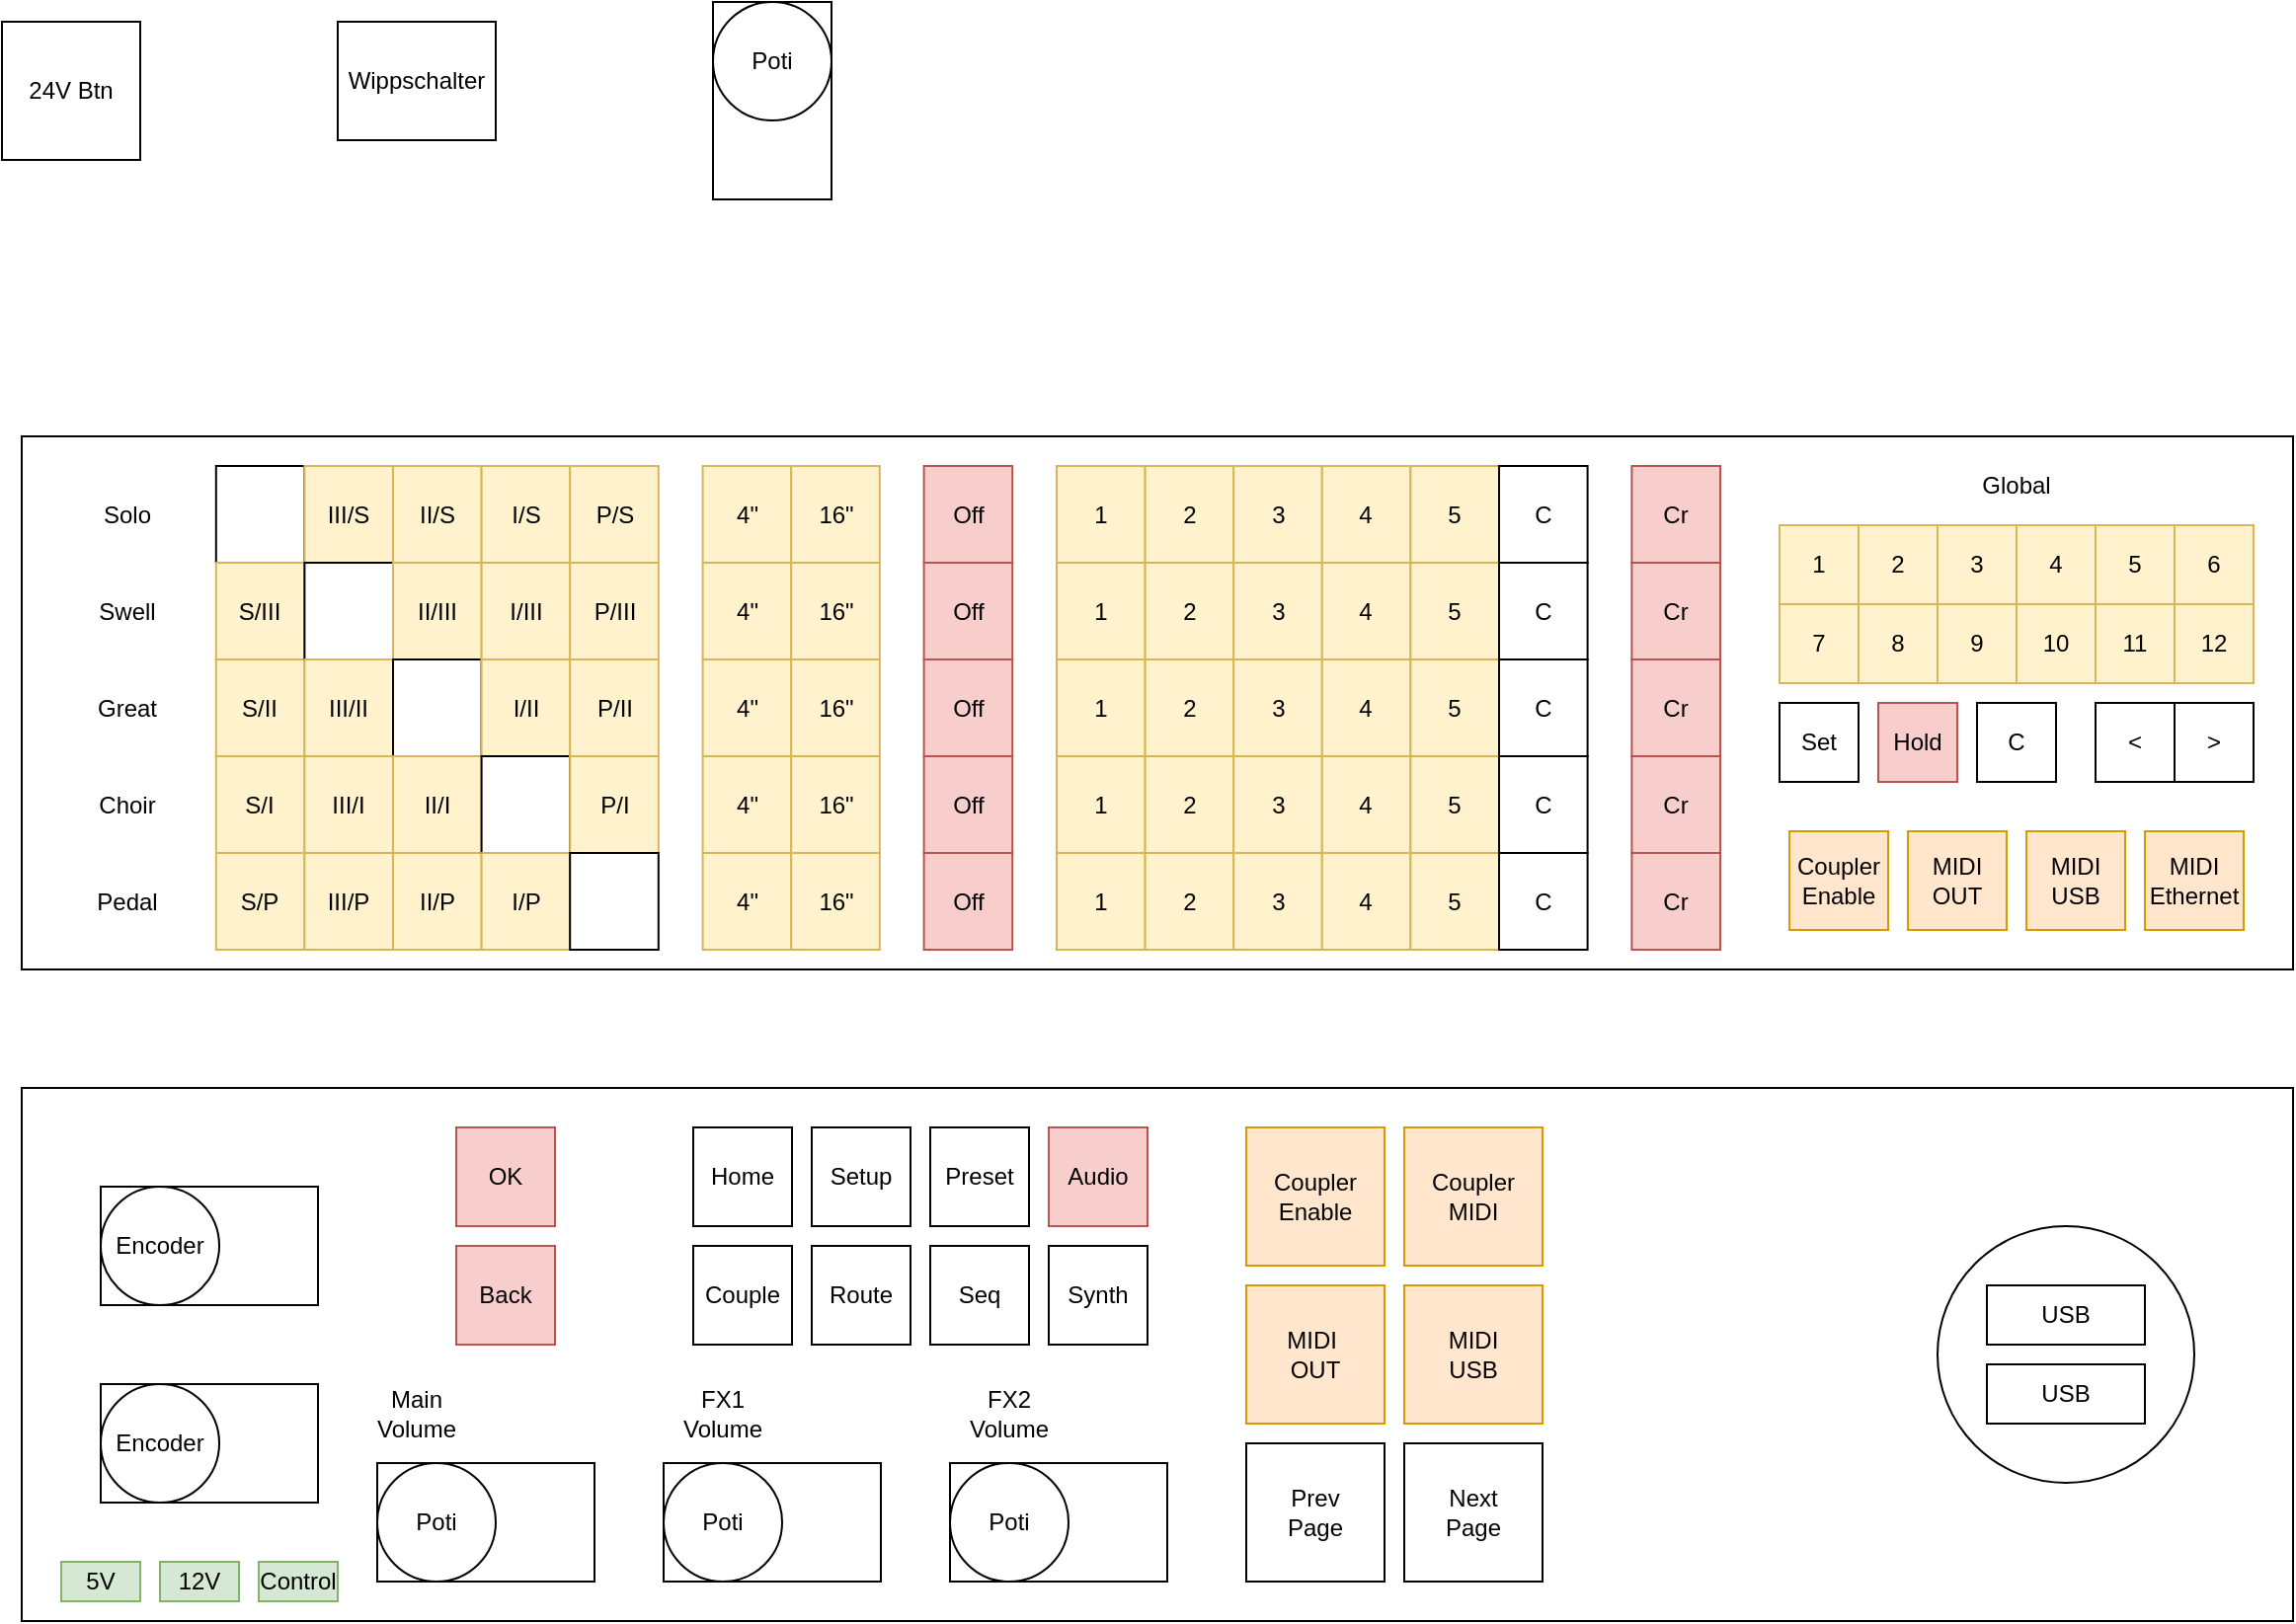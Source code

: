 <mxfile version="24.7.17">
  <diagram name="Page-1" id="-pgPHjdQSfQavGY86Az-">
    <mxGraphModel dx="1541" dy="455" grid="1" gridSize="10" guides="1" tooltips="1" connect="1" arrows="1" fold="1" page="1" pageScale="1" pageWidth="850" pageHeight="1100" math="0" shadow="0">
      <root>
        <mxCell id="0" />
        <mxCell id="1" parent="0" />
        <mxCell id="5CnpQcvF3NgObZ_mpEZ_-11" value="" style="rounded=0;whiteSpace=wrap;html=1;" vertex="1" parent="1">
          <mxGeometry x="40" y="230" width="60" height="100" as="geometry" />
        </mxCell>
        <mxCell id="5CnpQcvF3NgObZ_mpEZ_-1" value="" style="rounded=0;whiteSpace=wrap;html=1;" vertex="1" parent="1">
          <mxGeometry x="-310" y="450" width="1150" height="270" as="geometry" />
        </mxCell>
        <mxCell id="5CnpQcvF3NgObZ_mpEZ_-2" value="" style="rounded=0;whiteSpace=wrap;html=1;" vertex="1" parent="1">
          <mxGeometry x="-310" y="780" width="1150" height="270" as="geometry" />
        </mxCell>
        <mxCell id="5CnpQcvF3NgObZ_mpEZ_-3" value="" style="ellipse;whiteSpace=wrap;html=1;aspect=fixed;" vertex="1" parent="1">
          <mxGeometry x="660" y="850" width="130" height="130" as="geometry" />
        </mxCell>
        <mxCell id="5CnpQcvF3NgObZ_mpEZ_-4" value="USB" style="rounded=0;whiteSpace=wrap;html=1;" vertex="1" parent="1">
          <mxGeometry x="685" y="880" width="80" height="30" as="geometry" />
        </mxCell>
        <mxCell id="5CnpQcvF3NgObZ_mpEZ_-5" value="USB" style="rounded=0;whiteSpace=wrap;html=1;" vertex="1" parent="1">
          <mxGeometry x="685" y="920" width="80" height="30" as="geometry" />
        </mxCell>
        <mxCell id="5CnpQcvF3NgObZ_mpEZ_-8" value="24V Btn" style="rounded=0;whiteSpace=wrap;html=1;" vertex="1" parent="1">
          <mxGeometry x="-320" y="240" width="70" height="70" as="geometry" />
        </mxCell>
        <mxCell id="5CnpQcvF3NgObZ_mpEZ_-9" value="Wippschalter" style="rounded=0;whiteSpace=wrap;html=1;" vertex="1" parent="1">
          <mxGeometry x="-150" y="240" width="80" height="60" as="geometry" />
        </mxCell>
        <mxCell id="5CnpQcvF3NgObZ_mpEZ_-10" value="Poti" style="ellipse;whiteSpace=wrap;html=1;aspect=fixed;" vertex="1" parent="1">
          <mxGeometry x="40" y="230" width="60" height="60" as="geometry" />
        </mxCell>
        <mxCell id="5CnpQcvF3NgObZ_mpEZ_-41" value="" style="rounded=0;whiteSpace=wrap;html=1;" vertex="1" parent="1">
          <mxGeometry x="-130" y="970" width="110" height="60" as="geometry" />
        </mxCell>
        <mxCell id="5CnpQcvF3NgObZ_mpEZ_-42" value="Poti" style="ellipse;whiteSpace=wrap;html=1;aspect=fixed;" vertex="1" parent="1">
          <mxGeometry x="-130" y="970" width="60" height="60" as="geometry" />
        </mxCell>
        <mxCell id="5CnpQcvF3NgObZ_mpEZ_-43" value="" style="rounded=0;whiteSpace=wrap;html=1;" vertex="1" parent="1">
          <mxGeometry x="15" y="970" width="110" height="60" as="geometry" />
        </mxCell>
        <mxCell id="5CnpQcvF3NgObZ_mpEZ_-44" value="Poti" style="ellipse;whiteSpace=wrap;html=1;aspect=fixed;" vertex="1" parent="1">
          <mxGeometry x="15" y="970" width="60" height="60" as="geometry" />
        </mxCell>
        <mxCell id="5CnpQcvF3NgObZ_mpEZ_-45" value="" style="rounded=0;whiteSpace=wrap;html=1;" vertex="1" parent="1">
          <mxGeometry x="160" y="970" width="110" height="60" as="geometry" />
        </mxCell>
        <mxCell id="5CnpQcvF3NgObZ_mpEZ_-46" value="Poti" style="ellipse;whiteSpace=wrap;html=1;aspect=fixed;" vertex="1" parent="1">
          <mxGeometry x="160" y="970" width="60" height="60" as="geometry" />
        </mxCell>
        <mxCell id="5CnpQcvF3NgObZ_mpEZ_-47" value="&lt;div&gt;Main&lt;/div&gt;Volume" style="text;html=1;align=center;verticalAlign=middle;whiteSpace=wrap;rounded=0;" vertex="1" parent="1">
          <mxGeometry x="-140" y="930" width="60" height="30" as="geometry" />
        </mxCell>
        <mxCell id="5CnpQcvF3NgObZ_mpEZ_-48" value="" style="rounded=0;whiteSpace=wrap;html=1;" vertex="1" parent="1">
          <mxGeometry x="-270" y="830" width="110" height="60" as="geometry" />
        </mxCell>
        <mxCell id="5CnpQcvF3NgObZ_mpEZ_-49" value="Encoder" style="ellipse;whiteSpace=wrap;html=1;aspect=fixed;" vertex="1" parent="1">
          <mxGeometry x="-270" y="830" width="60" height="60" as="geometry" />
        </mxCell>
        <mxCell id="5CnpQcvF3NgObZ_mpEZ_-50" value="" style="rounded=0;whiteSpace=wrap;html=1;" vertex="1" parent="1">
          <mxGeometry x="-270" y="930" width="110" height="60" as="geometry" />
        </mxCell>
        <mxCell id="5CnpQcvF3NgObZ_mpEZ_-51" value="Encoder" style="ellipse;whiteSpace=wrap;html=1;aspect=fixed;" vertex="1" parent="1">
          <mxGeometry x="-270" y="930" width="60" height="60" as="geometry" />
        </mxCell>
        <mxCell id="5CnpQcvF3NgObZ_mpEZ_-52" value="FX1 Volume" style="text;html=1;align=center;verticalAlign=middle;whiteSpace=wrap;rounded=0;" vertex="1" parent="1">
          <mxGeometry x="15" y="930" width="60" height="30" as="geometry" />
        </mxCell>
        <mxCell id="5CnpQcvF3NgObZ_mpEZ_-53" value="FX2 Volume" style="text;html=1;align=center;verticalAlign=middle;whiteSpace=wrap;rounded=0;" vertex="1" parent="1">
          <mxGeometry x="160" y="930" width="60" height="30" as="geometry" />
        </mxCell>
        <mxCell id="5CnpQcvF3NgObZ_mpEZ_-54" value="Prev&lt;br&gt;Page" style="rounded=0;whiteSpace=wrap;html=1;" vertex="1" parent="1">
          <mxGeometry x="310" y="960" width="70" height="70" as="geometry" />
        </mxCell>
        <mxCell id="5CnpQcvF3NgObZ_mpEZ_-55" value="Next&lt;br&gt;Page" style="rounded=0;whiteSpace=wrap;html=1;" vertex="1" parent="1">
          <mxGeometry x="390" y="960" width="70" height="70" as="geometry" />
        </mxCell>
        <mxCell id="5CnpQcvF3NgObZ_mpEZ_-116" value="Global" style="text;html=1;align=center;verticalAlign=middle;whiteSpace=wrap;rounded=0;" vertex="1" parent="1">
          <mxGeometry x="670" y="460" width="60" height="30" as="geometry" />
        </mxCell>
        <mxCell id="5CnpQcvF3NgObZ_mpEZ_-117" value="Set" style="rounded=0;whiteSpace=wrap;html=1;" vertex="1" parent="1">
          <mxGeometry x="580" y="585" width="40" height="40" as="geometry" />
        </mxCell>
        <mxCell id="5CnpQcvF3NgObZ_mpEZ_-118" value="Hold" style="rounded=0;whiteSpace=wrap;html=1;fillColor=#f8cecc;strokeColor=#b85450;" vertex="1" parent="1">
          <mxGeometry x="630" y="585" width="40" height="40" as="geometry" />
        </mxCell>
        <mxCell id="5CnpQcvF3NgObZ_mpEZ_-119" value="C" style="rounded=0;whiteSpace=wrap;html=1;" vertex="1" parent="1">
          <mxGeometry x="680" y="585" width="40" height="40" as="geometry" />
        </mxCell>
        <mxCell id="5CnpQcvF3NgObZ_mpEZ_-120" value="1" style="rounded=0;whiteSpace=wrap;html=1;fillColor=#fff2cc;strokeColor=#d6b656;" vertex="1" parent="1">
          <mxGeometry x="580" y="495" width="40" height="40" as="geometry" />
        </mxCell>
        <mxCell id="5CnpQcvF3NgObZ_mpEZ_-121" value="2" style="rounded=0;whiteSpace=wrap;html=1;fillColor=#fff2cc;strokeColor=#d6b656;" vertex="1" parent="1">
          <mxGeometry x="620" y="495" width="40" height="40" as="geometry" />
        </mxCell>
        <mxCell id="5CnpQcvF3NgObZ_mpEZ_-122" value="3" style="rounded=0;whiteSpace=wrap;html=1;fillColor=#fff2cc;strokeColor=#d6b656;" vertex="1" parent="1">
          <mxGeometry x="660" y="495" width="40" height="40" as="geometry" />
        </mxCell>
        <mxCell id="5CnpQcvF3NgObZ_mpEZ_-123" value="4" style="rounded=0;whiteSpace=wrap;html=1;fillColor=#fff2cc;strokeColor=#d6b656;" vertex="1" parent="1">
          <mxGeometry x="700" y="495" width="40" height="40" as="geometry" />
        </mxCell>
        <mxCell id="5CnpQcvF3NgObZ_mpEZ_-124" value="5" style="rounded=0;whiteSpace=wrap;html=1;fillColor=#fff2cc;strokeColor=#d6b656;" vertex="1" parent="1">
          <mxGeometry x="740" y="495" width="40" height="40" as="geometry" />
        </mxCell>
        <mxCell id="5CnpQcvF3NgObZ_mpEZ_-125" value="6" style="rounded=0;whiteSpace=wrap;html=1;fillColor=#fff2cc;strokeColor=#d6b656;" vertex="1" parent="1">
          <mxGeometry x="780" y="495" width="40" height="40" as="geometry" />
        </mxCell>
        <mxCell id="5CnpQcvF3NgObZ_mpEZ_-126" value="7" style="rounded=0;whiteSpace=wrap;html=1;fillColor=#fff2cc;strokeColor=#d6b656;" vertex="1" parent="1">
          <mxGeometry x="580" y="535" width="40" height="40" as="geometry" />
        </mxCell>
        <mxCell id="5CnpQcvF3NgObZ_mpEZ_-127" value="8" style="rounded=0;whiteSpace=wrap;html=1;fillColor=#fff2cc;strokeColor=#d6b656;" vertex="1" parent="1">
          <mxGeometry x="620" y="535" width="40" height="40" as="geometry" />
        </mxCell>
        <mxCell id="5CnpQcvF3NgObZ_mpEZ_-128" value="9" style="rounded=0;whiteSpace=wrap;html=1;fillColor=#fff2cc;strokeColor=#d6b656;" vertex="1" parent="1">
          <mxGeometry x="660" y="535" width="40" height="40" as="geometry" />
        </mxCell>
        <mxCell id="5CnpQcvF3NgObZ_mpEZ_-129" value="10" style="rounded=0;whiteSpace=wrap;html=1;fillColor=#fff2cc;strokeColor=#d6b656;" vertex="1" parent="1">
          <mxGeometry x="700" y="535" width="40" height="40" as="geometry" />
        </mxCell>
        <mxCell id="5CnpQcvF3NgObZ_mpEZ_-130" value="11" style="rounded=0;whiteSpace=wrap;html=1;fillColor=#fff2cc;strokeColor=#d6b656;" vertex="1" parent="1">
          <mxGeometry x="740" y="535" width="40" height="40" as="geometry" />
        </mxCell>
        <mxCell id="5CnpQcvF3NgObZ_mpEZ_-131" value="12" style="rounded=0;whiteSpace=wrap;html=1;fillColor=#fff2cc;strokeColor=#d6b656;" vertex="1" parent="1">
          <mxGeometry x="780" y="535" width="40" height="40" as="geometry" />
        </mxCell>
        <mxCell id="5CnpQcvF3NgObZ_mpEZ_-136" value="&amp;lt;" style="rounded=0;whiteSpace=wrap;html=1;" vertex="1" parent="1">
          <mxGeometry x="740" y="585" width="40" height="40" as="geometry" />
        </mxCell>
        <mxCell id="5CnpQcvF3NgObZ_mpEZ_-137" value="&amp;gt;" style="rounded=0;whiteSpace=wrap;html=1;" vertex="1" parent="1">
          <mxGeometry x="780" y="585" width="40" height="40" as="geometry" />
        </mxCell>
        <mxCell id="5CnpQcvF3NgObZ_mpEZ_-138" value="" style="group" vertex="1" connectable="0" parent="1">
          <mxGeometry x="-290" y="465" width="840" height="245" as="geometry" />
        </mxCell>
        <mxCell id="5CnpQcvF3NgObZ_mpEZ_-6" value="" style="rounded=0;whiteSpace=wrap;html=1;" vertex="1" parent="5CnpQcvF3NgObZ_mpEZ_-138">
          <mxGeometry x="78.4" width="44.8" height="49" as="geometry" />
        </mxCell>
        <mxCell id="5CnpQcvF3NgObZ_mpEZ_-12" value="Solo" style="text;html=1;align=center;verticalAlign=middle;whiteSpace=wrap;rounded=0;" vertex="1" parent="5CnpQcvF3NgObZ_mpEZ_-138">
          <mxGeometry y="6.125" width="67.2" height="36.75" as="geometry" />
        </mxCell>
        <mxCell id="5CnpQcvF3NgObZ_mpEZ_-13" value="Swell" style="text;html=1;align=center;verticalAlign=middle;whiteSpace=wrap;rounded=0;" vertex="1" parent="5CnpQcvF3NgObZ_mpEZ_-138">
          <mxGeometry y="55.125" width="67.2" height="36.75" as="geometry" />
        </mxCell>
        <mxCell id="5CnpQcvF3NgObZ_mpEZ_-14" value="Great" style="text;html=1;align=center;verticalAlign=middle;whiteSpace=wrap;rounded=0;" vertex="1" parent="5CnpQcvF3NgObZ_mpEZ_-138">
          <mxGeometry y="104.125" width="67.2" height="36.75" as="geometry" />
        </mxCell>
        <mxCell id="5CnpQcvF3NgObZ_mpEZ_-15" value="Choir" style="text;html=1;align=center;verticalAlign=middle;whiteSpace=wrap;rounded=0;" vertex="1" parent="5CnpQcvF3NgObZ_mpEZ_-138">
          <mxGeometry y="153.125" width="67.2" height="36.75" as="geometry" />
        </mxCell>
        <mxCell id="5CnpQcvF3NgObZ_mpEZ_-16" value="Pedal" style="text;html=1;align=center;verticalAlign=middle;whiteSpace=wrap;rounded=0;" vertex="1" parent="5CnpQcvF3NgObZ_mpEZ_-138">
          <mxGeometry y="202.125" width="67.2" height="36.75" as="geometry" />
        </mxCell>
        <mxCell id="5CnpQcvF3NgObZ_mpEZ_-17" value="S/III" style="rounded=0;whiteSpace=wrap;html=1;fillColor=#fff2cc;strokeColor=#d6b656;" vertex="1" parent="5CnpQcvF3NgObZ_mpEZ_-138">
          <mxGeometry x="78.4" y="49" width="44.8" height="49" as="geometry" />
        </mxCell>
        <mxCell id="5CnpQcvF3NgObZ_mpEZ_-18" value="S/II" style="rounded=0;whiteSpace=wrap;html=1;fillColor=#fff2cc;strokeColor=#d6b656;" vertex="1" parent="5CnpQcvF3NgObZ_mpEZ_-138">
          <mxGeometry x="78.4" y="98" width="44.8" height="49" as="geometry" />
        </mxCell>
        <mxCell id="5CnpQcvF3NgObZ_mpEZ_-19" value="S/I" style="rounded=0;whiteSpace=wrap;html=1;fillColor=#fff2cc;strokeColor=#d6b656;" vertex="1" parent="5CnpQcvF3NgObZ_mpEZ_-138">
          <mxGeometry x="78.4" y="147" width="44.8" height="49" as="geometry" />
        </mxCell>
        <mxCell id="5CnpQcvF3NgObZ_mpEZ_-20" value="S/P" style="rounded=0;whiteSpace=wrap;html=1;fillColor=#fff2cc;strokeColor=#d6b656;" vertex="1" parent="5CnpQcvF3NgObZ_mpEZ_-138">
          <mxGeometry x="78.4" y="196" width="44.8" height="49" as="geometry" />
        </mxCell>
        <mxCell id="5CnpQcvF3NgObZ_mpEZ_-21" value="III/S" style="rounded=0;whiteSpace=wrap;html=1;fillColor=#fff2cc;strokeColor=#d6b656;" vertex="1" parent="5CnpQcvF3NgObZ_mpEZ_-138">
          <mxGeometry x="123.2" width="44.8" height="49" as="geometry" />
        </mxCell>
        <mxCell id="5CnpQcvF3NgObZ_mpEZ_-22" value="" style="rounded=0;whiteSpace=wrap;html=1;" vertex="1" parent="5CnpQcvF3NgObZ_mpEZ_-138">
          <mxGeometry x="123.2" y="49" width="44.8" height="49" as="geometry" />
        </mxCell>
        <mxCell id="5CnpQcvF3NgObZ_mpEZ_-23" value="III/II" style="rounded=0;whiteSpace=wrap;html=1;fillColor=#fff2cc;strokeColor=#d6b656;" vertex="1" parent="5CnpQcvF3NgObZ_mpEZ_-138">
          <mxGeometry x="123.2" y="98" width="44.8" height="49" as="geometry" />
        </mxCell>
        <mxCell id="5CnpQcvF3NgObZ_mpEZ_-24" value="III/I" style="rounded=0;whiteSpace=wrap;html=1;fillColor=#fff2cc;strokeColor=#d6b656;" vertex="1" parent="5CnpQcvF3NgObZ_mpEZ_-138">
          <mxGeometry x="123.2" y="147" width="44.8" height="49" as="geometry" />
        </mxCell>
        <mxCell id="5CnpQcvF3NgObZ_mpEZ_-25" value="III/P" style="rounded=0;whiteSpace=wrap;html=1;fillColor=#fff2cc;strokeColor=#d6b656;" vertex="1" parent="5CnpQcvF3NgObZ_mpEZ_-138">
          <mxGeometry x="123.2" y="196" width="44.8" height="49" as="geometry" />
        </mxCell>
        <mxCell id="5CnpQcvF3NgObZ_mpEZ_-26" value="II/S" style="rounded=0;whiteSpace=wrap;html=1;fillColor=#fff2cc;strokeColor=#d6b656;" vertex="1" parent="5CnpQcvF3NgObZ_mpEZ_-138">
          <mxGeometry x="168" width="44.8" height="49" as="geometry" />
        </mxCell>
        <mxCell id="5CnpQcvF3NgObZ_mpEZ_-27" value="II/III" style="rounded=0;whiteSpace=wrap;html=1;fillColor=#fff2cc;strokeColor=#d6b656;" vertex="1" parent="5CnpQcvF3NgObZ_mpEZ_-138">
          <mxGeometry x="168" y="49" width="44.8" height="49" as="geometry" />
        </mxCell>
        <mxCell id="5CnpQcvF3NgObZ_mpEZ_-28" value="" style="rounded=0;whiteSpace=wrap;html=1;" vertex="1" parent="5CnpQcvF3NgObZ_mpEZ_-138">
          <mxGeometry x="168" y="98" width="44.8" height="49" as="geometry" />
        </mxCell>
        <mxCell id="5CnpQcvF3NgObZ_mpEZ_-29" value="II/I" style="rounded=0;whiteSpace=wrap;html=1;fillColor=#fff2cc;strokeColor=#d6b656;" vertex="1" parent="5CnpQcvF3NgObZ_mpEZ_-138">
          <mxGeometry x="168" y="147" width="44.8" height="49" as="geometry" />
        </mxCell>
        <mxCell id="5CnpQcvF3NgObZ_mpEZ_-30" value="II/P" style="rounded=0;whiteSpace=wrap;html=1;fillColor=#fff2cc;strokeColor=#d6b656;" vertex="1" parent="5CnpQcvF3NgObZ_mpEZ_-138">
          <mxGeometry x="168" y="196" width="44.8" height="49" as="geometry" />
        </mxCell>
        <mxCell id="5CnpQcvF3NgObZ_mpEZ_-31" value="I/S" style="rounded=0;whiteSpace=wrap;html=1;fillColor=#fff2cc;strokeColor=#d6b656;" vertex="1" parent="5CnpQcvF3NgObZ_mpEZ_-138">
          <mxGeometry x="212.8" width="44.8" height="49" as="geometry" />
        </mxCell>
        <mxCell id="5CnpQcvF3NgObZ_mpEZ_-32" value="I/III" style="rounded=0;whiteSpace=wrap;html=1;fillColor=#fff2cc;strokeColor=#d6b656;" vertex="1" parent="5CnpQcvF3NgObZ_mpEZ_-138">
          <mxGeometry x="212.8" y="49" width="44.8" height="49" as="geometry" />
        </mxCell>
        <mxCell id="5CnpQcvF3NgObZ_mpEZ_-33" value="I/II" style="rounded=0;whiteSpace=wrap;html=1;fillColor=#fff2cc;strokeColor=#d6b656;" vertex="1" parent="5CnpQcvF3NgObZ_mpEZ_-138">
          <mxGeometry x="212.8" y="98" width="44.8" height="49" as="geometry" />
        </mxCell>
        <mxCell id="5CnpQcvF3NgObZ_mpEZ_-34" value="" style="rounded=0;whiteSpace=wrap;html=1;" vertex="1" parent="5CnpQcvF3NgObZ_mpEZ_-138">
          <mxGeometry x="212.8" y="147" width="44.8" height="49" as="geometry" />
        </mxCell>
        <mxCell id="5CnpQcvF3NgObZ_mpEZ_-35" value="I/P" style="rounded=0;whiteSpace=wrap;html=1;fillColor=#fff2cc;strokeColor=#d6b656;" vertex="1" parent="5CnpQcvF3NgObZ_mpEZ_-138">
          <mxGeometry x="212.8" y="196" width="44.8" height="49" as="geometry" />
        </mxCell>
        <mxCell id="5CnpQcvF3NgObZ_mpEZ_-36" value="P/S" style="rounded=0;whiteSpace=wrap;html=1;fillColor=#fff2cc;strokeColor=#d6b656;" vertex="1" parent="5CnpQcvF3NgObZ_mpEZ_-138">
          <mxGeometry x="257.6" width="44.8" height="49" as="geometry" />
        </mxCell>
        <mxCell id="5CnpQcvF3NgObZ_mpEZ_-37" value="P/III" style="rounded=0;whiteSpace=wrap;html=1;fillColor=#fff2cc;strokeColor=#d6b656;" vertex="1" parent="5CnpQcvF3NgObZ_mpEZ_-138">
          <mxGeometry x="257.6" y="49" width="44.8" height="49" as="geometry" />
        </mxCell>
        <mxCell id="5CnpQcvF3NgObZ_mpEZ_-38" value="P/II" style="rounded=0;whiteSpace=wrap;html=1;fillColor=#fff2cc;strokeColor=#d6b656;" vertex="1" parent="5CnpQcvF3NgObZ_mpEZ_-138">
          <mxGeometry x="257.6" y="98" width="44.8" height="49" as="geometry" />
        </mxCell>
        <mxCell id="5CnpQcvF3NgObZ_mpEZ_-39" value="P/I" style="rounded=0;whiteSpace=wrap;html=1;fillColor=#fff2cc;strokeColor=#d6b656;" vertex="1" parent="5CnpQcvF3NgObZ_mpEZ_-138">
          <mxGeometry x="257.6" y="147" width="44.8" height="49" as="geometry" />
        </mxCell>
        <mxCell id="5CnpQcvF3NgObZ_mpEZ_-40" value="" style="rounded=0;whiteSpace=wrap;html=1;" vertex="1" parent="5CnpQcvF3NgObZ_mpEZ_-138">
          <mxGeometry x="257.6" y="196" width="44.8" height="49" as="geometry" />
        </mxCell>
        <mxCell id="5CnpQcvF3NgObZ_mpEZ_-56" value="4&quot;" style="rounded=0;whiteSpace=wrap;html=1;fillColor=#fff2cc;strokeColor=#d6b656;" vertex="1" parent="5CnpQcvF3NgObZ_mpEZ_-138">
          <mxGeometry x="324.8" width="44.8" height="49" as="geometry" />
        </mxCell>
        <mxCell id="5CnpQcvF3NgObZ_mpEZ_-57" value="16&quot;" style="rounded=0;whiteSpace=wrap;html=1;fillColor=#fff2cc;strokeColor=#d6b656;" vertex="1" parent="5CnpQcvF3NgObZ_mpEZ_-138">
          <mxGeometry x="369.6" width="44.8" height="49" as="geometry" />
        </mxCell>
        <mxCell id="5CnpQcvF3NgObZ_mpEZ_-58" value="Off" style="rounded=0;whiteSpace=wrap;html=1;fillColor=#f8cecc;strokeColor=#b85450;" vertex="1" parent="5CnpQcvF3NgObZ_mpEZ_-138">
          <mxGeometry x="436.8" width="44.8" height="49" as="geometry" />
        </mxCell>
        <mxCell id="5CnpQcvF3NgObZ_mpEZ_-59" value="1" style="rounded=0;whiteSpace=wrap;html=1;fillColor=#fff2cc;strokeColor=#d6b656;" vertex="1" parent="5CnpQcvF3NgObZ_mpEZ_-138">
          <mxGeometry x="504.0" width="44.8" height="49" as="geometry" />
        </mxCell>
        <mxCell id="5CnpQcvF3NgObZ_mpEZ_-60" value="2" style="rounded=0;whiteSpace=wrap;html=1;fillColor=#fff2cc;strokeColor=#d6b656;" vertex="1" parent="5CnpQcvF3NgObZ_mpEZ_-138">
          <mxGeometry x="548.8" width="44.8" height="49" as="geometry" />
        </mxCell>
        <mxCell id="5CnpQcvF3NgObZ_mpEZ_-61" value="3" style="rounded=0;whiteSpace=wrap;html=1;fillColor=#fff2cc;strokeColor=#d6b656;" vertex="1" parent="5CnpQcvF3NgObZ_mpEZ_-138">
          <mxGeometry x="593.6" width="44.8" height="49" as="geometry" />
        </mxCell>
        <mxCell id="5CnpQcvF3NgObZ_mpEZ_-62" value="4" style="rounded=0;whiteSpace=wrap;html=1;fillColor=#fff2cc;strokeColor=#d6b656;" vertex="1" parent="5CnpQcvF3NgObZ_mpEZ_-138">
          <mxGeometry x="638.4" width="44.8" height="49" as="geometry" />
        </mxCell>
        <mxCell id="5CnpQcvF3NgObZ_mpEZ_-63" value="5" style="rounded=0;whiteSpace=wrap;html=1;fillColor=#fff2cc;strokeColor=#d6b656;" vertex="1" parent="5CnpQcvF3NgObZ_mpEZ_-138">
          <mxGeometry x="683.2" width="44.8" height="49" as="geometry" />
        </mxCell>
        <mxCell id="5CnpQcvF3NgObZ_mpEZ_-64" value="C" style="rounded=0;whiteSpace=wrap;html=1;" vertex="1" parent="5CnpQcvF3NgObZ_mpEZ_-138">
          <mxGeometry x="728" width="44.8" height="49" as="geometry" />
        </mxCell>
        <mxCell id="5CnpQcvF3NgObZ_mpEZ_-65" value="Cr" style="rounded=0;whiteSpace=wrap;html=1;fillColor=#f8cecc;strokeColor=#b85450;" vertex="1" parent="5CnpQcvF3NgObZ_mpEZ_-138">
          <mxGeometry x="795.2" width="44.8" height="49" as="geometry" />
        </mxCell>
        <mxCell id="5CnpQcvF3NgObZ_mpEZ_-66" value="4&quot;" style="rounded=0;whiteSpace=wrap;html=1;fillColor=#fff2cc;strokeColor=#d6b656;" vertex="1" parent="5CnpQcvF3NgObZ_mpEZ_-138">
          <mxGeometry x="324.8" y="49" width="44.8" height="49" as="geometry" />
        </mxCell>
        <mxCell id="5CnpQcvF3NgObZ_mpEZ_-67" value="16&quot;" style="rounded=0;whiteSpace=wrap;html=1;fillColor=#fff2cc;strokeColor=#d6b656;" vertex="1" parent="5CnpQcvF3NgObZ_mpEZ_-138">
          <mxGeometry x="369.6" y="49" width="44.8" height="49" as="geometry" />
        </mxCell>
        <mxCell id="5CnpQcvF3NgObZ_mpEZ_-68" value="Off" style="rounded=0;whiteSpace=wrap;html=1;fillColor=#f8cecc;strokeColor=#b85450;" vertex="1" parent="5CnpQcvF3NgObZ_mpEZ_-138">
          <mxGeometry x="436.8" y="49" width="44.8" height="49" as="geometry" />
        </mxCell>
        <mxCell id="5CnpQcvF3NgObZ_mpEZ_-69" value="1" style="rounded=0;whiteSpace=wrap;html=1;fillColor=#fff2cc;strokeColor=#d6b656;" vertex="1" parent="5CnpQcvF3NgObZ_mpEZ_-138">
          <mxGeometry x="504.0" y="49" width="44.8" height="49" as="geometry" />
        </mxCell>
        <mxCell id="5CnpQcvF3NgObZ_mpEZ_-70" value="2" style="rounded=0;whiteSpace=wrap;html=1;fillColor=#fff2cc;strokeColor=#d6b656;" vertex="1" parent="5CnpQcvF3NgObZ_mpEZ_-138">
          <mxGeometry x="548.8" y="49" width="44.8" height="49" as="geometry" />
        </mxCell>
        <mxCell id="5CnpQcvF3NgObZ_mpEZ_-71" value="3" style="rounded=0;whiteSpace=wrap;html=1;fillColor=#fff2cc;strokeColor=#d6b656;" vertex="1" parent="5CnpQcvF3NgObZ_mpEZ_-138">
          <mxGeometry x="593.6" y="49" width="44.8" height="49" as="geometry" />
        </mxCell>
        <mxCell id="5CnpQcvF3NgObZ_mpEZ_-72" value="4" style="rounded=0;whiteSpace=wrap;html=1;fillColor=#fff2cc;strokeColor=#d6b656;" vertex="1" parent="5CnpQcvF3NgObZ_mpEZ_-138">
          <mxGeometry x="638.4" y="49" width="44.8" height="49" as="geometry" />
        </mxCell>
        <mxCell id="5CnpQcvF3NgObZ_mpEZ_-73" value="5" style="rounded=0;whiteSpace=wrap;html=1;fillColor=#fff2cc;strokeColor=#d6b656;" vertex="1" parent="5CnpQcvF3NgObZ_mpEZ_-138">
          <mxGeometry x="683.2" y="49" width="44.8" height="49" as="geometry" />
        </mxCell>
        <mxCell id="5CnpQcvF3NgObZ_mpEZ_-74" value="C" style="rounded=0;whiteSpace=wrap;html=1;" vertex="1" parent="5CnpQcvF3NgObZ_mpEZ_-138">
          <mxGeometry x="728" y="49" width="44.8" height="49" as="geometry" />
        </mxCell>
        <mxCell id="5CnpQcvF3NgObZ_mpEZ_-75" value="Cr" style="rounded=0;whiteSpace=wrap;html=1;fillColor=#f8cecc;strokeColor=#b85450;" vertex="1" parent="5CnpQcvF3NgObZ_mpEZ_-138">
          <mxGeometry x="795.2" y="49" width="44.8" height="49" as="geometry" />
        </mxCell>
        <mxCell id="5CnpQcvF3NgObZ_mpEZ_-76" value="4&quot;" style="rounded=0;whiteSpace=wrap;html=1;fillColor=#fff2cc;strokeColor=#d6b656;" vertex="1" parent="5CnpQcvF3NgObZ_mpEZ_-138">
          <mxGeometry x="324.8" y="98" width="44.8" height="49" as="geometry" />
        </mxCell>
        <mxCell id="5CnpQcvF3NgObZ_mpEZ_-77" value="16&quot;" style="rounded=0;whiteSpace=wrap;html=1;fillColor=#fff2cc;strokeColor=#d6b656;" vertex="1" parent="5CnpQcvF3NgObZ_mpEZ_-138">
          <mxGeometry x="369.6" y="98" width="44.8" height="49" as="geometry" />
        </mxCell>
        <mxCell id="5CnpQcvF3NgObZ_mpEZ_-78" value="Off" style="rounded=0;whiteSpace=wrap;html=1;fillColor=#f8cecc;strokeColor=#b85450;" vertex="1" parent="5CnpQcvF3NgObZ_mpEZ_-138">
          <mxGeometry x="436.8" y="98" width="44.8" height="49" as="geometry" />
        </mxCell>
        <mxCell id="5CnpQcvF3NgObZ_mpEZ_-79" value="1" style="rounded=0;whiteSpace=wrap;html=1;fillColor=#fff2cc;strokeColor=#d6b656;" vertex="1" parent="5CnpQcvF3NgObZ_mpEZ_-138">
          <mxGeometry x="504.0" y="98" width="44.8" height="49" as="geometry" />
        </mxCell>
        <mxCell id="5CnpQcvF3NgObZ_mpEZ_-80" value="2" style="rounded=0;whiteSpace=wrap;html=1;fillColor=#fff2cc;strokeColor=#d6b656;" vertex="1" parent="5CnpQcvF3NgObZ_mpEZ_-138">
          <mxGeometry x="548.8" y="98" width="44.8" height="49" as="geometry" />
        </mxCell>
        <mxCell id="5CnpQcvF3NgObZ_mpEZ_-81" value="3" style="rounded=0;whiteSpace=wrap;html=1;fillColor=#fff2cc;strokeColor=#d6b656;" vertex="1" parent="5CnpQcvF3NgObZ_mpEZ_-138">
          <mxGeometry x="593.6" y="98" width="44.8" height="49" as="geometry" />
        </mxCell>
        <mxCell id="5CnpQcvF3NgObZ_mpEZ_-82" value="4" style="rounded=0;whiteSpace=wrap;html=1;fillColor=#fff2cc;strokeColor=#d6b656;" vertex="1" parent="5CnpQcvF3NgObZ_mpEZ_-138">
          <mxGeometry x="638.4" y="98" width="44.8" height="49" as="geometry" />
        </mxCell>
        <mxCell id="5CnpQcvF3NgObZ_mpEZ_-83" value="5" style="rounded=0;whiteSpace=wrap;html=1;fillColor=#fff2cc;strokeColor=#d6b656;" vertex="1" parent="5CnpQcvF3NgObZ_mpEZ_-138">
          <mxGeometry x="683.2" y="98" width="44.8" height="49" as="geometry" />
        </mxCell>
        <mxCell id="5CnpQcvF3NgObZ_mpEZ_-84" value="C" style="rounded=0;whiteSpace=wrap;html=1;" vertex="1" parent="5CnpQcvF3NgObZ_mpEZ_-138">
          <mxGeometry x="728" y="98" width="44.8" height="49" as="geometry" />
        </mxCell>
        <mxCell id="5CnpQcvF3NgObZ_mpEZ_-85" value="Cr" style="rounded=0;whiteSpace=wrap;html=1;fillColor=#f8cecc;strokeColor=#b85450;" vertex="1" parent="5CnpQcvF3NgObZ_mpEZ_-138">
          <mxGeometry x="795.2" y="98" width="44.8" height="49" as="geometry" />
        </mxCell>
        <mxCell id="5CnpQcvF3NgObZ_mpEZ_-96" value="4&quot;" style="rounded=0;whiteSpace=wrap;html=1;fillColor=#fff2cc;strokeColor=#d6b656;" vertex="1" parent="5CnpQcvF3NgObZ_mpEZ_-138">
          <mxGeometry x="324.8" y="147" width="44.8" height="49" as="geometry" />
        </mxCell>
        <mxCell id="5CnpQcvF3NgObZ_mpEZ_-97" value="16&quot;" style="rounded=0;whiteSpace=wrap;html=1;fillColor=#fff2cc;strokeColor=#d6b656;" vertex="1" parent="5CnpQcvF3NgObZ_mpEZ_-138">
          <mxGeometry x="369.6" y="147" width="44.8" height="49" as="geometry" />
        </mxCell>
        <mxCell id="5CnpQcvF3NgObZ_mpEZ_-98" value="Off" style="rounded=0;whiteSpace=wrap;html=1;fillColor=#f8cecc;strokeColor=#b85450;" vertex="1" parent="5CnpQcvF3NgObZ_mpEZ_-138">
          <mxGeometry x="436.8" y="147" width="44.8" height="49" as="geometry" />
        </mxCell>
        <mxCell id="5CnpQcvF3NgObZ_mpEZ_-99" value="1" style="rounded=0;whiteSpace=wrap;html=1;fillColor=#fff2cc;strokeColor=#d6b656;" vertex="1" parent="5CnpQcvF3NgObZ_mpEZ_-138">
          <mxGeometry x="504.0" y="147" width="44.8" height="49" as="geometry" />
        </mxCell>
        <mxCell id="5CnpQcvF3NgObZ_mpEZ_-100" value="2" style="rounded=0;whiteSpace=wrap;html=1;fillColor=#fff2cc;strokeColor=#d6b656;" vertex="1" parent="5CnpQcvF3NgObZ_mpEZ_-138">
          <mxGeometry x="548.8" y="147" width="44.8" height="49" as="geometry" />
        </mxCell>
        <mxCell id="5CnpQcvF3NgObZ_mpEZ_-101" value="3" style="rounded=0;whiteSpace=wrap;html=1;fillColor=#fff2cc;strokeColor=#d6b656;" vertex="1" parent="5CnpQcvF3NgObZ_mpEZ_-138">
          <mxGeometry x="593.6" y="147" width="44.8" height="49" as="geometry" />
        </mxCell>
        <mxCell id="5CnpQcvF3NgObZ_mpEZ_-102" value="4" style="rounded=0;whiteSpace=wrap;html=1;fillColor=#fff2cc;strokeColor=#d6b656;" vertex="1" parent="5CnpQcvF3NgObZ_mpEZ_-138">
          <mxGeometry x="638.4" y="147" width="44.8" height="49" as="geometry" />
        </mxCell>
        <mxCell id="5CnpQcvF3NgObZ_mpEZ_-103" value="5" style="rounded=0;whiteSpace=wrap;html=1;fillColor=#fff2cc;strokeColor=#d6b656;" vertex="1" parent="5CnpQcvF3NgObZ_mpEZ_-138">
          <mxGeometry x="683.2" y="147" width="44.8" height="49" as="geometry" />
        </mxCell>
        <mxCell id="5CnpQcvF3NgObZ_mpEZ_-104" value="C" style="rounded=0;whiteSpace=wrap;html=1;" vertex="1" parent="5CnpQcvF3NgObZ_mpEZ_-138">
          <mxGeometry x="728" y="147" width="44.8" height="49" as="geometry" />
        </mxCell>
        <mxCell id="5CnpQcvF3NgObZ_mpEZ_-105" value="Cr" style="rounded=0;whiteSpace=wrap;html=1;fillColor=#f8cecc;strokeColor=#b85450;" vertex="1" parent="5CnpQcvF3NgObZ_mpEZ_-138">
          <mxGeometry x="795.2" y="147" width="44.8" height="49" as="geometry" />
        </mxCell>
        <mxCell id="5CnpQcvF3NgObZ_mpEZ_-106" value="4&quot;" style="rounded=0;whiteSpace=wrap;html=1;fillColor=#fff2cc;strokeColor=#d6b656;" vertex="1" parent="5CnpQcvF3NgObZ_mpEZ_-138">
          <mxGeometry x="324.8" y="196" width="44.8" height="49" as="geometry" />
        </mxCell>
        <mxCell id="5CnpQcvF3NgObZ_mpEZ_-107" value="16&quot;" style="rounded=0;whiteSpace=wrap;html=1;fillColor=#fff2cc;strokeColor=#d6b656;" vertex="1" parent="5CnpQcvF3NgObZ_mpEZ_-138">
          <mxGeometry x="369.6" y="196" width="44.8" height="49" as="geometry" />
        </mxCell>
        <mxCell id="5CnpQcvF3NgObZ_mpEZ_-108" value="Off" style="rounded=0;whiteSpace=wrap;html=1;fillColor=#f8cecc;strokeColor=#b85450;" vertex="1" parent="5CnpQcvF3NgObZ_mpEZ_-138">
          <mxGeometry x="436.8" y="196" width="44.8" height="49" as="geometry" />
        </mxCell>
        <mxCell id="5CnpQcvF3NgObZ_mpEZ_-109" value="1" style="rounded=0;whiteSpace=wrap;html=1;fillColor=#fff2cc;strokeColor=#d6b656;" vertex="1" parent="5CnpQcvF3NgObZ_mpEZ_-138">
          <mxGeometry x="504.0" y="196" width="44.8" height="49" as="geometry" />
        </mxCell>
        <mxCell id="5CnpQcvF3NgObZ_mpEZ_-110" value="2" style="rounded=0;whiteSpace=wrap;html=1;fillColor=#fff2cc;strokeColor=#d6b656;" vertex="1" parent="5CnpQcvF3NgObZ_mpEZ_-138">
          <mxGeometry x="548.8" y="196" width="44.8" height="49" as="geometry" />
        </mxCell>
        <mxCell id="5CnpQcvF3NgObZ_mpEZ_-111" value="3" style="rounded=0;whiteSpace=wrap;html=1;fillColor=#fff2cc;strokeColor=#d6b656;" vertex="1" parent="5CnpQcvF3NgObZ_mpEZ_-138">
          <mxGeometry x="593.6" y="196" width="44.8" height="49" as="geometry" />
        </mxCell>
        <mxCell id="5CnpQcvF3NgObZ_mpEZ_-112" value="4" style="rounded=0;whiteSpace=wrap;html=1;fillColor=#fff2cc;strokeColor=#d6b656;" vertex="1" parent="5CnpQcvF3NgObZ_mpEZ_-138">
          <mxGeometry x="638.4" y="196" width="44.8" height="49" as="geometry" />
        </mxCell>
        <mxCell id="5CnpQcvF3NgObZ_mpEZ_-113" value="5" style="rounded=0;whiteSpace=wrap;html=1;fillColor=#fff2cc;strokeColor=#d6b656;" vertex="1" parent="5CnpQcvF3NgObZ_mpEZ_-138">
          <mxGeometry x="683.2" y="196" width="44.8" height="49" as="geometry" />
        </mxCell>
        <mxCell id="5CnpQcvF3NgObZ_mpEZ_-114" value="C" style="rounded=0;whiteSpace=wrap;html=1;" vertex="1" parent="5CnpQcvF3NgObZ_mpEZ_-138">
          <mxGeometry x="728" y="196" width="44.8" height="49" as="geometry" />
        </mxCell>
        <mxCell id="5CnpQcvF3NgObZ_mpEZ_-115" value="Cr" style="rounded=0;whiteSpace=wrap;html=1;fillColor=#f8cecc;strokeColor=#b85450;" vertex="1" parent="5CnpQcvF3NgObZ_mpEZ_-138">
          <mxGeometry x="795.2" y="196" width="44.8" height="49" as="geometry" />
        </mxCell>
        <mxCell id="5CnpQcvF3NgObZ_mpEZ_-139" value="Coupler&lt;br&gt;Enable" style="rounded=0;whiteSpace=wrap;html=1;fillColor=#ffe6cc;strokeColor=#d79b00;" vertex="1" parent="1">
          <mxGeometry x="585" y="650" width="50" height="50" as="geometry" />
        </mxCell>
        <mxCell id="5CnpQcvF3NgObZ_mpEZ_-140" value="MIDI&lt;br&gt;OUT" style="rounded=0;whiteSpace=wrap;html=1;fillColor=#ffe6cc;strokeColor=#d79b00;" vertex="1" parent="1">
          <mxGeometry x="645" y="650" width="50" height="50" as="geometry" />
        </mxCell>
        <mxCell id="5CnpQcvF3NgObZ_mpEZ_-141" value="MIDI&lt;br&gt;USB" style="rounded=0;whiteSpace=wrap;html=1;fillColor=#ffe6cc;strokeColor=#d79b00;" vertex="1" parent="1">
          <mxGeometry x="705" y="650" width="50" height="50" as="geometry" />
        </mxCell>
        <mxCell id="5CnpQcvF3NgObZ_mpEZ_-142" value="MIDI&lt;br&gt;Ethernet" style="rounded=0;whiteSpace=wrap;html=1;fillColor=#ffe6cc;strokeColor=#d79b00;" vertex="1" parent="1">
          <mxGeometry x="765" y="650" width="50" height="50" as="geometry" />
        </mxCell>
        <mxCell id="5CnpQcvF3NgObZ_mpEZ_-147" value="5V" style="rounded=0;whiteSpace=wrap;html=1;fillColor=#d5e8d4;strokeColor=#82b366;" vertex="1" parent="1">
          <mxGeometry x="-290" y="1020" width="40" height="20" as="geometry" />
        </mxCell>
        <mxCell id="5CnpQcvF3NgObZ_mpEZ_-148" value="12V" style="rounded=0;whiteSpace=wrap;html=1;fillColor=#d5e8d4;strokeColor=#82b366;" vertex="1" parent="1">
          <mxGeometry x="-240" y="1020" width="40" height="20" as="geometry" />
        </mxCell>
        <mxCell id="5CnpQcvF3NgObZ_mpEZ_-149" value="Home" style="rounded=0;whiteSpace=wrap;html=1;" vertex="1" parent="1">
          <mxGeometry x="30" y="800" width="50" height="50" as="geometry" />
        </mxCell>
        <mxCell id="5CnpQcvF3NgObZ_mpEZ_-150" value="Couple" style="rounded=0;whiteSpace=wrap;html=1;" vertex="1" parent="1">
          <mxGeometry x="30" y="860" width="50" height="50" as="geometry" />
        </mxCell>
        <mxCell id="5CnpQcvF3NgObZ_mpEZ_-151" value="Route" style="rounded=0;whiteSpace=wrap;html=1;" vertex="1" parent="1">
          <mxGeometry x="90" y="860" width="50" height="50" as="geometry" />
        </mxCell>
        <mxCell id="5CnpQcvF3NgObZ_mpEZ_-152" value="Seq&lt;div&gt;&lt;/div&gt;" style="rounded=0;whiteSpace=wrap;html=1;" vertex="1" parent="1">
          <mxGeometry x="150" y="860" width="50" height="50" as="geometry" />
        </mxCell>
        <mxCell id="5CnpQcvF3NgObZ_mpEZ_-153" value="Audio&lt;div&gt;&lt;/div&gt;" style="rounded=0;whiteSpace=wrap;html=1;fillColor=#f8cecc;strokeColor=#b85450;" vertex="1" parent="1">
          <mxGeometry x="210" y="800" width="50" height="50" as="geometry" />
        </mxCell>
        <mxCell id="5CnpQcvF3NgObZ_mpEZ_-154" value="Synth&lt;div&gt;&lt;/div&gt;" style="rounded=0;whiteSpace=wrap;html=1;" vertex="1" parent="1">
          <mxGeometry x="210" y="860" width="50" height="50" as="geometry" />
        </mxCell>
        <mxCell id="5CnpQcvF3NgObZ_mpEZ_-155" value="Setup" style="rounded=0;whiteSpace=wrap;html=1;" vertex="1" parent="1">
          <mxGeometry x="90" y="800" width="50" height="50" as="geometry" />
        </mxCell>
        <mxCell id="5CnpQcvF3NgObZ_mpEZ_-156" value="Preset" style="rounded=0;whiteSpace=wrap;html=1;" vertex="1" parent="1">
          <mxGeometry x="150" y="800" width="50" height="50" as="geometry" />
        </mxCell>
        <mxCell id="5CnpQcvF3NgObZ_mpEZ_-157" value="MIDI&lt;div&gt;USB&lt;/div&gt;" style="rounded=0;whiteSpace=wrap;html=1;fillColor=#ffe6cc;strokeColor=#d79b00;" vertex="1" parent="1">
          <mxGeometry x="390" y="880" width="70" height="70" as="geometry" />
        </mxCell>
        <mxCell id="5CnpQcvF3NgObZ_mpEZ_-158" value="Coupler&lt;br&gt;MIDI" style="rounded=0;whiteSpace=wrap;html=1;fillColor=#ffe6cc;strokeColor=#d79b00;" vertex="1" parent="1">
          <mxGeometry x="390" y="800" width="70" height="70" as="geometry" />
        </mxCell>
        <mxCell id="5CnpQcvF3NgObZ_mpEZ_-159" value="Coupler&lt;br&gt;Enable" style="rounded=0;whiteSpace=wrap;html=1;fillColor=#ffe6cc;strokeColor=#d79b00;" vertex="1" parent="1">
          <mxGeometry x="310" y="800" width="70" height="70" as="geometry" />
        </mxCell>
        <mxCell id="5CnpQcvF3NgObZ_mpEZ_-160" value="MIDI&amp;nbsp;&lt;div&gt;OUT&lt;/div&gt;" style="rounded=0;whiteSpace=wrap;html=1;fillColor=#ffe6cc;strokeColor=#d79b00;" vertex="1" parent="1">
          <mxGeometry x="310" y="880" width="70" height="70" as="geometry" />
        </mxCell>
        <mxCell id="5CnpQcvF3NgObZ_mpEZ_-161" value="OK" style="rounded=0;whiteSpace=wrap;html=1;fillColor=#f8cecc;strokeColor=#b85450;" vertex="1" parent="1">
          <mxGeometry x="-90" y="800" width="50" height="50" as="geometry" />
        </mxCell>
        <mxCell id="5CnpQcvF3NgObZ_mpEZ_-163" value="Back&lt;div&gt;&lt;/div&gt;" style="rounded=0;whiteSpace=wrap;html=1;fillColor=#f8cecc;strokeColor=#b85450;" vertex="1" parent="1">
          <mxGeometry x="-90" y="860" width="50" height="50" as="geometry" />
        </mxCell>
        <mxCell id="5CnpQcvF3NgObZ_mpEZ_-164" value="Control" style="rounded=0;whiteSpace=wrap;html=1;fillColor=#d5e8d4;strokeColor=#82b366;" vertex="1" parent="1">
          <mxGeometry x="-190" y="1020" width="40" height="20" as="geometry" />
        </mxCell>
      </root>
    </mxGraphModel>
  </diagram>
</mxfile>
